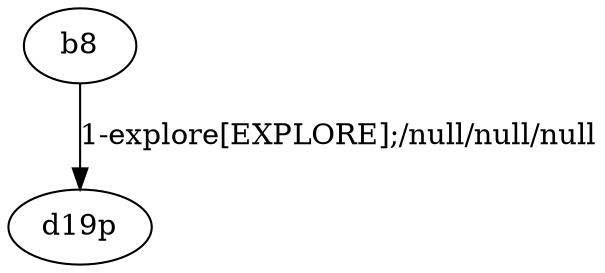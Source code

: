 # Total number of goals covered by this test: 1
# b8 --> d19p

digraph g {
"b8" -> "d19p" [label = "1-explore[EXPLORE];/null/null/null"];
}